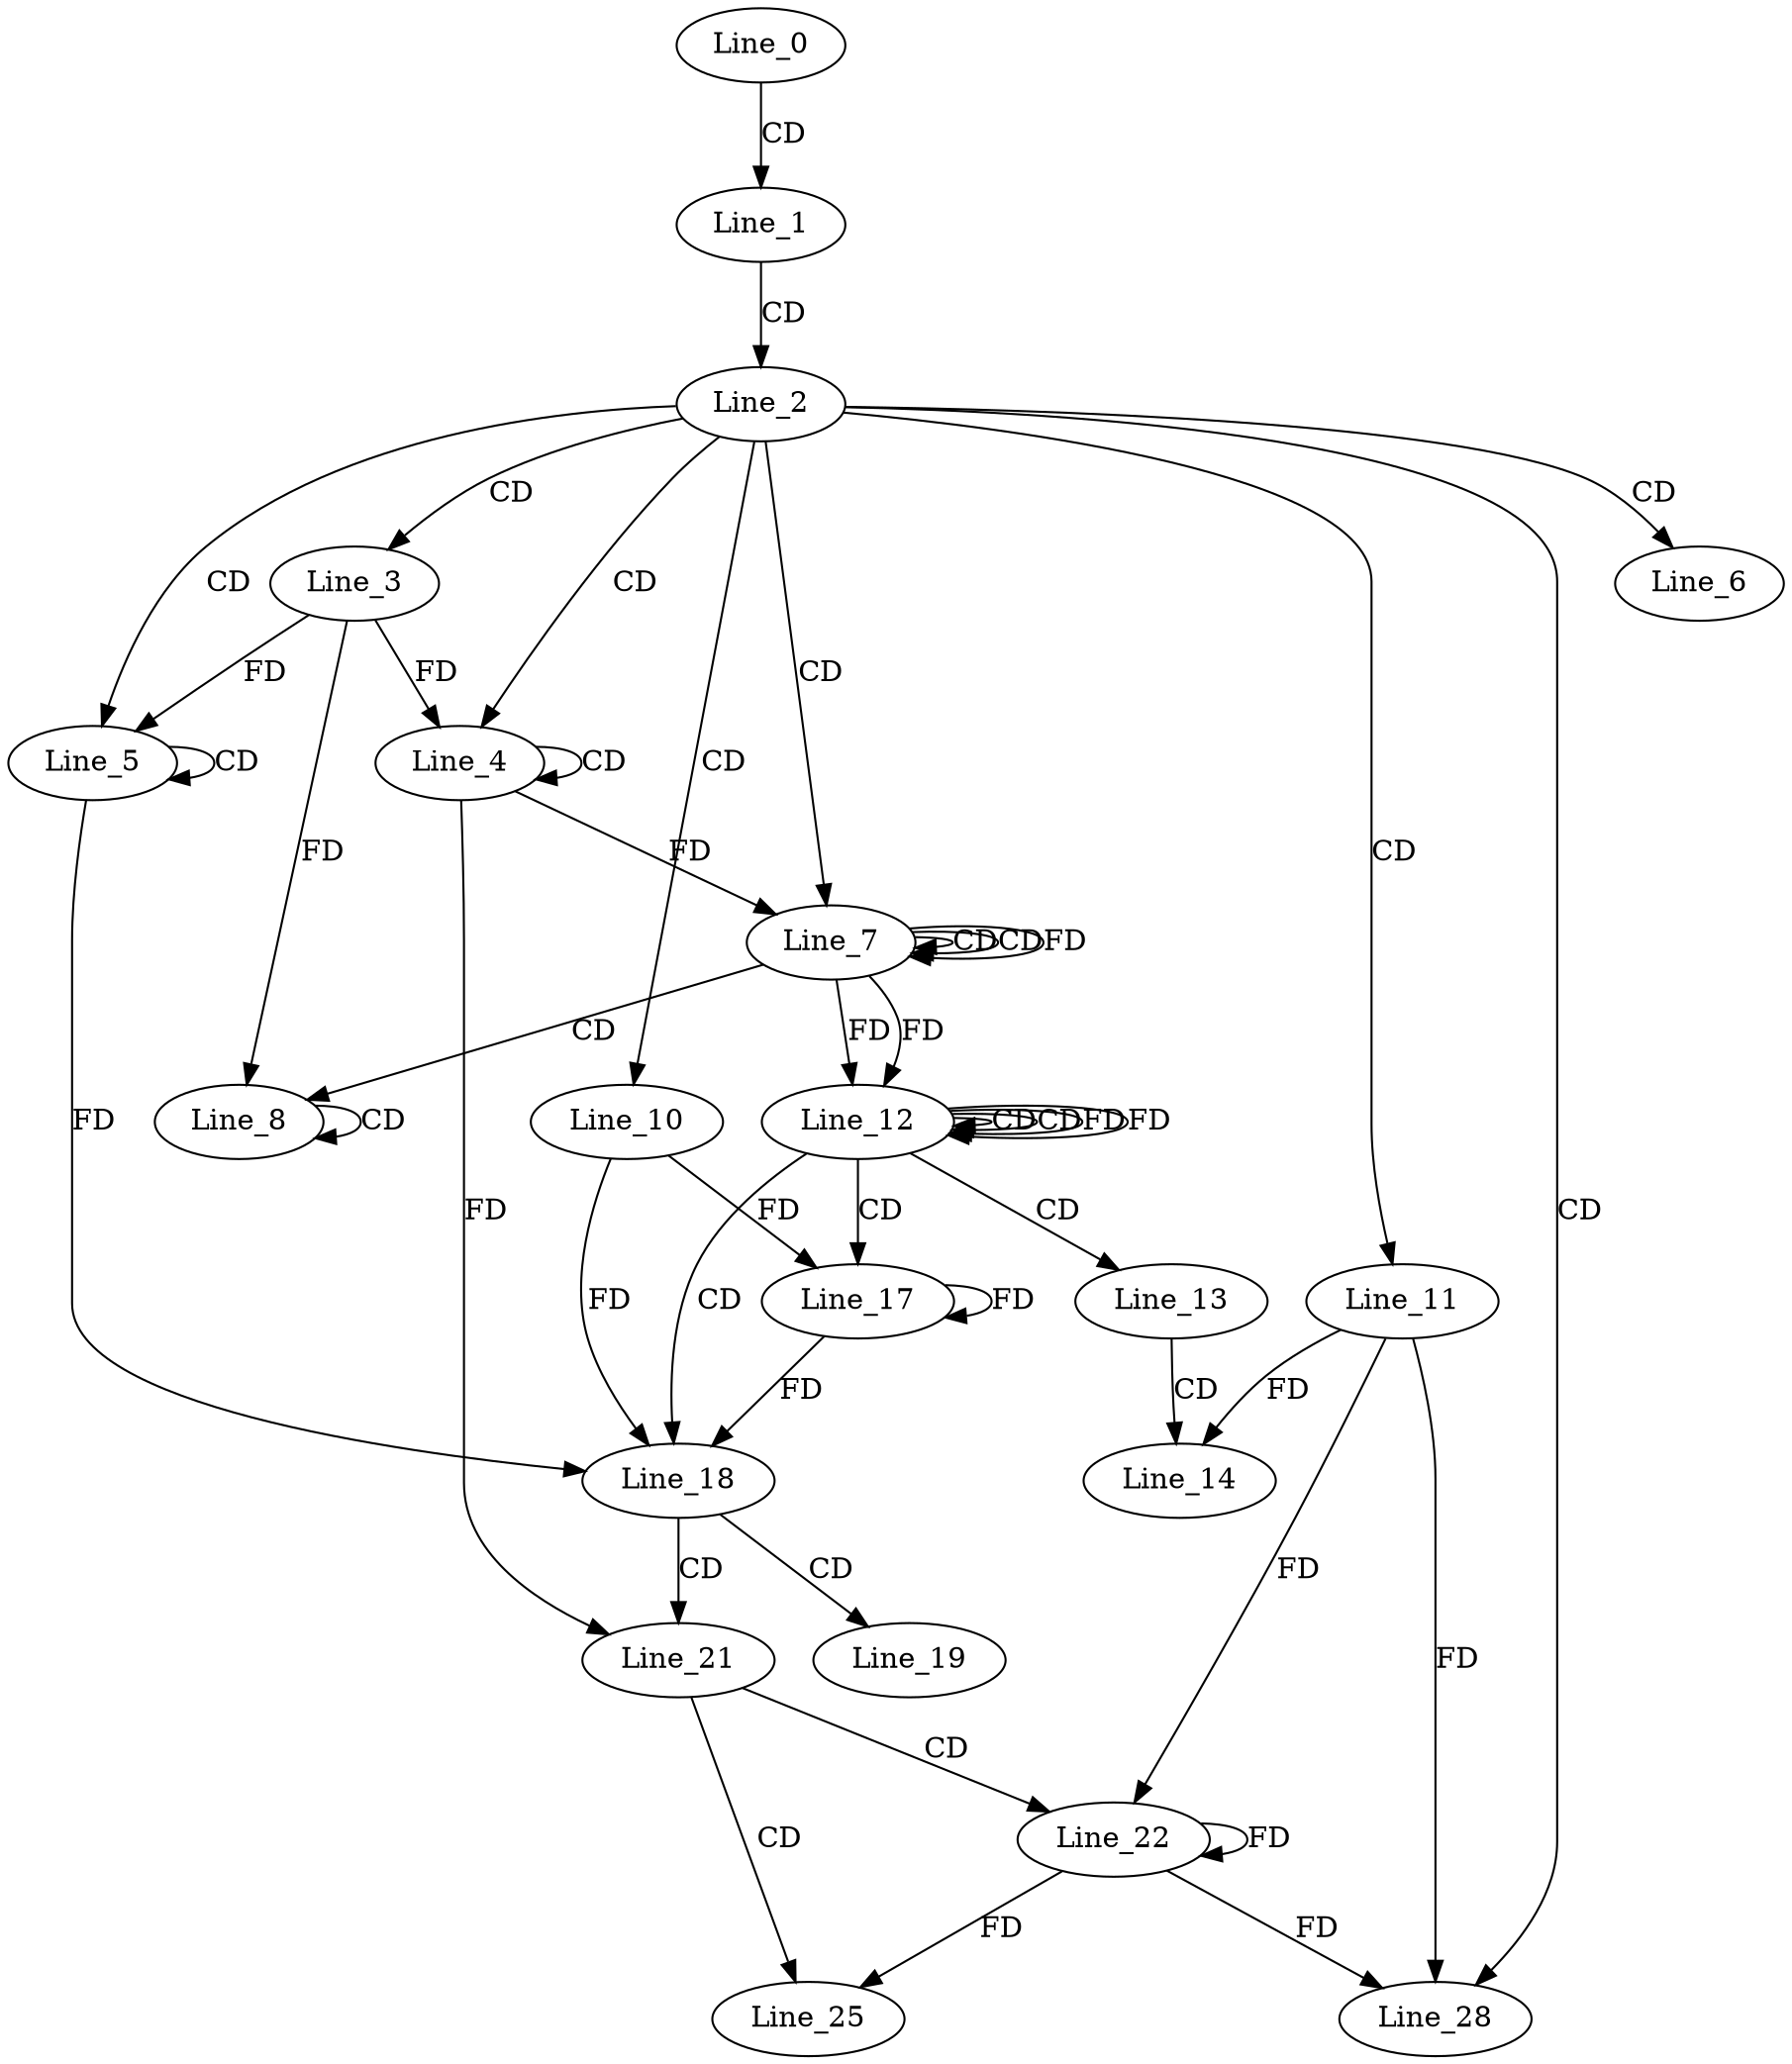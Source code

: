 digraph G {
  Line_0;
  Line_1;
  Line_2;
  Line_3;
  Line_4;
  Line_4;
  Line_5;
  Line_5;
  Line_6;
  Line_7;
  Line_7;
  Line_7;
  Line_8;
  Line_8;
  Line_10;
  Line_11;
  Line_12;
  Line_12;
  Line_12;
  Line_13;
  Line_14;
  Line_17;
  Line_18;
  Line_19;
  Line_21;
  Line_22;
  Line_25;
  Line_28;
  Line_0 -> Line_1 [ label="CD" ];
  Line_1 -> Line_2 [ label="CD" ];
  Line_2 -> Line_3 [ label="CD" ];
  Line_2 -> Line_4 [ label="CD" ];
  Line_4 -> Line_4 [ label="CD" ];
  Line_3 -> Line_4 [ label="FD" ];
  Line_2 -> Line_5 [ label="CD" ];
  Line_5 -> Line_5 [ label="CD" ];
  Line_3 -> Line_5 [ label="FD" ];
  Line_2 -> Line_6 [ label="CD" ];
  Line_2 -> Line_7 [ label="CD" ];
  Line_7 -> Line_7 [ label="CD" ];
  Line_4 -> Line_7 [ label="FD" ];
  Line_7 -> Line_7 [ label="CD" ];
  Line_7 -> Line_7 [ label="FD" ];
  Line_7 -> Line_8 [ label="CD" ];
  Line_8 -> Line_8 [ label="CD" ];
  Line_3 -> Line_8 [ label="FD" ];
  Line_2 -> Line_10 [ label="CD" ];
  Line_2 -> Line_11 [ label="CD" ];
  Line_12 -> Line_12 [ label="CD" ];
  Line_7 -> Line_12 [ label="FD" ];
  Line_12 -> Line_12 [ label="CD" ];
  Line_12 -> Line_12 [ label="FD" ];
  Line_7 -> Line_12 [ label="FD" ];
  Line_12 -> Line_13 [ label="CD" ];
  Line_13 -> Line_14 [ label="CD" ];
  Line_11 -> Line_14 [ label="FD" ];
  Line_12 -> Line_17 [ label="CD" ];
  Line_17 -> Line_17 [ label="FD" ];
  Line_10 -> Line_17 [ label="FD" ];
  Line_12 -> Line_18 [ label="CD" ];
  Line_17 -> Line_18 [ label="FD" ];
  Line_10 -> Line_18 [ label="FD" ];
  Line_5 -> Line_18 [ label="FD" ];
  Line_18 -> Line_19 [ label="CD" ];
  Line_18 -> Line_21 [ label="CD" ];
  Line_4 -> Line_21 [ label="FD" ];
  Line_21 -> Line_22 [ label="CD" ];
  Line_22 -> Line_22 [ label="FD" ];
  Line_11 -> Line_22 [ label="FD" ];
  Line_21 -> Line_25 [ label="CD" ];
  Line_22 -> Line_25 [ label="FD" ];
  Line_2 -> Line_28 [ label="CD" ];
  Line_22 -> Line_28 [ label="FD" ];
  Line_11 -> Line_28 [ label="FD" ];
  Line_12 -> Line_12 [ label="FD" ];
}
